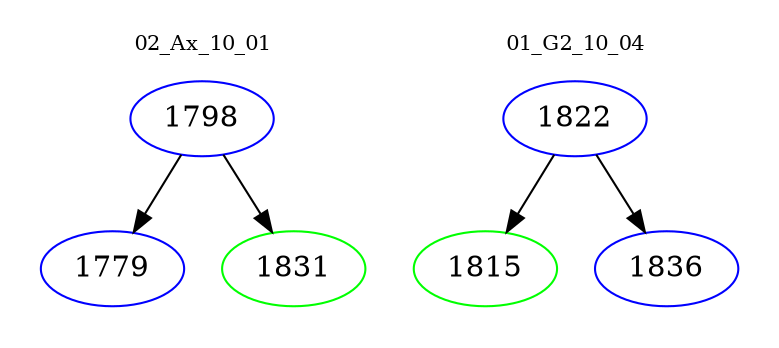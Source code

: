 digraph{
subgraph cluster_0 {
color = white
label = "02_Ax_10_01";
fontsize=10;
T0_1798 [label="1798", color="blue"]
T0_1798 -> T0_1779 [color="black"]
T0_1779 [label="1779", color="blue"]
T0_1798 -> T0_1831 [color="black"]
T0_1831 [label="1831", color="green"]
}
subgraph cluster_1 {
color = white
label = "01_G2_10_04";
fontsize=10;
T1_1822 [label="1822", color="blue"]
T1_1822 -> T1_1815 [color="black"]
T1_1815 [label="1815", color="green"]
T1_1822 -> T1_1836 [color="black"]
T1_1836 [label="1836", color="blue"]
}
}
